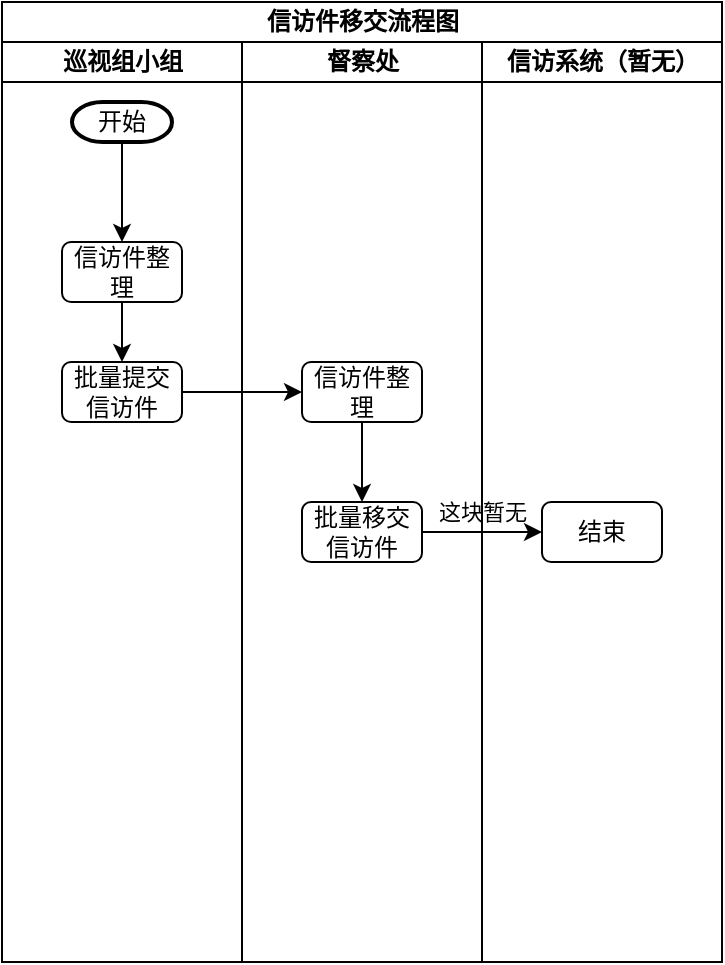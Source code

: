 <mxfile version="14.6.1" type="github"><diagram id="IOlOVqwK0cQERo3z1uVA" name="第 1 页"><mxGraphModel dx="1185" dy="635" grid="1" gridSize="10" guides="1" tooltips="1" connect="1" arrows="1" fold="1" page="1" pageScale="1" pageWidth="827" pageHeight="1169" math="0" shadow="0"><root><mxCell id="0"/><mxCell id="1" parent="0"/><mxCell id="O74xgZdqIOZdHQ1fYNcb-2" value="信访件移交流程图" style="swimlane;html=1;childLayout=stackLayout;resizeParent=1;resizeParentMax=0;startSize=20;" vertex="1" parent="1"><mxGeometry x="160" y="120" width="360" height="480" as="geometry"/></mxCell><mxCell id="O74xgZdqIOZdHQ1fYNcb-3" value="巡视组小组" style="swimlane;html=1;startSize=20;" vertex="1" parent="O74xgZdqIOZdHQ1fYNcb-2"><mxGeometry y="20" width="120" height="460" as="geometry"/></mxCell><mxCell id="O74xgZdqIOZdHQ1fYNcb-9" value="开始" style="strokeWidth=2;html=1;shape=mxgraph.flowchart.terminator;whiteSpace=wrap;" vertex="1" parent="O74xgZdqIOZdHQ1fYNcb-3"><mxGeometry x="35" y="30" width="50" height="20" as="geometry"/></mxCell><mxCell id="O74xgZdqIOZdHQ1fYNcb-22" style="edgeStyle=orthogonalEdgeStyle;rounded=0;orthogonalLoop=1;jettySize=auto;html=1;entryX=0.5;entryY=0;entryDx=0;entryDy=0;" edge="1" parent="O74xgZdqIOZdHQ1fYNcb-3" source="O74xgZdqIOZdHQ1fYNcb-10" target="O74xgZdqIOZdHQ1fYNcb-14"><mxGeometry relative="1" as="geometry"/></mxCell><mxCell id="O74xgZdqIOZdHQ1fYNcb-10" value="信访件整理" style="rounded=1;whiteSpace=wrap;html=1;" vertex="1" parent="O74xgZdqIOZdHQ1fYNcb-3"><mxGeometry x="30" y="100" width="60" height="30" as="geometry"/></mxCell><mxCell id="O74xgZdqIOZdHQ1fYNcb-14" value="批量提交信访件" style="rounded=1;whiteSpace=wrap;html=1;" vertex="1" parent="O74xgZdqIOZdHQ1fYNcb-3"><mxGeometry x="30" y="160" width="60" height="30" as="geometry"/></mxCell><mxCell id="O74xgZdqIOZdHQ1fYNcb-21" style="edgeStyle=orthogonalEdgeStyle;rounded=0;orthogonalLoop=1;jettySize=auto;html=1;entryX=0.5;entryY=0;entryDx=0;entryDy=0;" edge="1" parent="O74xgZdqIOZdHQ1fYNcb-3" source="O74xgZdqIOZdHQ1fYNcb-9" target="O74xgZdqIOZdHQ1fYNcb-10"><mxGeometry relative="1" as="geometry"><mxPoint x="60" y="70" as="targetPoint"/></mxGeometry></mxCell><mxCell id="O74xgZdqIOZdHQ1fYNcb-4" value="督察处" style="swimlane;html=1;startSize=20;" vertex="1" parent="O74xgZdqIOZdHQ1fYNcb-2"><mxGeometry x="120" y="20" width="120" height="460" as="geometry"/></mxCell><mxCell id="O74xgZdqIOZdHQ1fYNcb-24" style="edgeStyle=orthogonalEdgeStyle;rounded=0;orthogonalLoop=1;jettySize=auto;html=1;entryX=0.5;entryY=0;entryDx=0;entryDy=0;" edge="1" parent="O74xgZdqIOZdHQ1fYNcb-4" source="O74xgZdqIOZdHQ1fYNcb-15" target="O74xgZdqIOZdHQ1fYNcb-16"><mxGeometry relative="1" as="geometry"/></mxCell><mxCell id="O74xgZdqIOZdHQ1fYNcb-15" value="信访件整理" style="rounded=1;whiteSpace=wrap;html=1;" vertex="1" parent="O74xgZdqIOZdHQ1fYNcb-4"><mxGeometry x="30" y="160" width="60" height="30" as="geometry"/></mxCell><mxCell id="O74xgZdqIOZdHQ1fYNcb-16" value="批量移交信访件" style="rounded=1;whiteSpace=wrap;html=1;" vertex="1" parent="O74xgZdqIOZdHQ1fYNcb-4"><mxGeometry x="30" y="230" width="60" height="30" as="geometry"/></mxCell><mxCell id="O74xgZdqIOZdHQ1fYNcb-5" value="信访系统（暂无）" style="swimlane;html=1;startSize=20;" vertex="1" parent="O74xgZdqIOZdHQ1fYNcb-2"><mxGeometry x="240" y="20" width="120" height="460" as="geometry"/></mxCell><mxCell id="O74xgZdqIOZdHQ1fYNcb-19" value="结束" style="rounded=1;whiteSpace=wrap;html=1;" vertex="1" parent="O74xgZdqIOZdHQ1fYNcb-5"><mxGeometry x="30" y="230" width="60" height="30" as="geometry"/></mxCell><mxCell id="O74xgZdqIOZdHQ1fYNcb-26" value="&lt;font style=&quot;font-size: 11px&quot;&gt;这块暂无&lt;/font&gt;" style="text;html=1;align=center;verticalAlign=middle;resizable=0;points=[];autosize=1;strokeColor=none;fontSize=7;" vertex="1" parent="O74xgZdqIOZdHQ1fYNcb-5"><mxGeometry x="-30" y="230" width="60" height="10" as="geometry"/></mxCell><mxCell id="O74xgZdqIOZdHQ1fYNcb-23" style="edgeStyle=orthogonalEdgeStyle;rounded=0;orthogonalLoop=1;jettySize=auto;html=1;entryX=0;entryY=0.5;entryDx=0;entryDy=0;" edge="1" parent="O74xgZdqIOZdHQ1fYNcb-2" source="O74xgZdqIOZdHQ1fYNcb-14" target="O74xgZdqIOZdHQ1fYNcb-15"><mxGeometry relative="1" as="geometry"/></mxCell><mxCell id="O74xgZdqIOZdHQ1fYNcb-25" style="edgeStyle=orthogonalEdgeStyle;rounded=0;orthogonalLoop=1;jettySize=auto;html=1;entryX=0;entryY=0.5;entryDx=0;entryDy=0;" edge="1" parent="O74xgZdqIOZdHQ1fYNcb-2" source="O74xgZdqIOZdHQ1fYNcb-16" target="O74xgZdqIOZdHQ1fYNcb-19"><mxGeometry relative="1" as="geometry"/></mxCell></root></mxGraphModel></diagram></mxfile>
